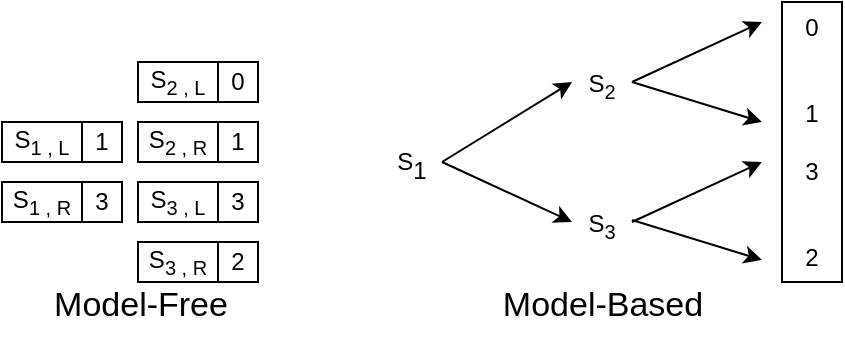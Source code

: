 <mxfile version="20.5.3" type="github">
  <diagram id="vQhc-LN_o8leNg1Mxk0Y" name="Seite-1">
    <mxGraphModel dx="984" dy="483" grid="1" gridSize="10" guides="1" tooltips="1" connect="1" arrows="1" fold="1" page="1" pageScale="1" pageWidth="827" pageHeight="1169" math="0" shadow="0">
      <root>
        <mxCell id="0" />
        <mxCell id="1" parent="0" />
        <mxCell id="opA1cYsUA3QZYckgHqJ2-53" value="S&lt;sub&gt;1 , L&lt;/sub&gt;" style="rounded=0;whiteSpace=wrap;html=1;fontSize=12;" parent="1" vertex="1">
          <mxGeometry x="20" y="87" width="40" height="20" as="geometry" />
        </mxCell>
        <mxCell id="opA1cYsUA3QZYckgHqJ2-54" value="S&lt;sub&gt;1 , R&lt;/sub&gt;" style="rounded=0;whiteSpace=wrap;html=1;fontSize=12;" parent="1" vertex="1">
          <mxGeometry x="20" y="117" width="40" height="20" as="geometry" />
        </mxCell>
        <mxCell id="opA1cYsUA3QZYckgHqJ2-55" value="S&lt;sub&gt;2 , L&lt;/sub&gt;" style="rounded=0;whiteSpace=wrap;html=1;fontSize=12;" parent="1" vertex="1">
          <mxGeometry x="88" y="57" width="40" height="20" as="geometry" />
        </mxCell>
        <mxCell id="opA1cYsUA3QZYckgHqJ2-56" value="S&lt;sub&gt;2&amp;nbsp;, R&lt;/sub&gt;" style="rounded=0;whiteSpace=wrap;html=1;fontSize=12;" parent="1" vertex="1">
          <mxGeometry x="88" y="87" width="40" height="20" as="geometry" />
        </mxCell>
        <mxCell id="opA1cYsUA3QZYckgHqJ2-57" value="S&lt;sub&gt;3&amp;nbsp;, L&lt;/sub&gt;" style="rounded=0;whiteSpace=wrap;html=1;fontSize=12;" parent="1" vertex="1">
          <mxGeometry x="88" y="117" width="40" height="20" as="geometry" />
        </mxCell>
        <mxCell id="opA1cYsUA3QZYckgHqJ2-58" value="S&lt;sub&gt;3&amp;nbsp;, R&lt;/sub&gt;" style="rounded=0;whiteSpace=wrap;html=1;fontSize=12;" parent="1" vertex="1">
          <mxGeometry x="88" y="147" width="40" height="20" as="geometry" />
        </mxCell>
        <mxCell id="opA1cYsUA3QZYckgHqJ2-59" value="1" style="whiteSpace=wrap;html=1;aspect=fixed;fontSize=12;" parent="1" vertex="1">
          <mxGeometry x="60" y="87" width="20" height="20" as="geometry" />
        </mxCell>
        <mxCell id="opA1cYsUA3QZYckgHqJ2-60" value="3" style="whiteSpace=wrap;html=1;aspect=fixed;fontSize=12;" parent="1" vertex="1">
          <mxGeometry x="60" y="117" width="20" height="20" as="geometry" />
        </mxCell>
        <mxCell id="opA1cYsUA3QZYckgHqJ2-61" value="0" style="whiteSpace=wrap;html=1;aspect=fixed;fontSize=12;" parent="1" vertex="1">
          <mxGeometry x="128" y="57" width="20" height="20" as="geometry" />
        </mxCell>
        <mxCell id="opA1cYsUA3QZYckgHqJ2-62" value="1" style="whiteSpace=wrap;html=1;aspect=fixed;fontSize=12;" parent="1" vertex="1">
          <mxGeometry x="128" y="87" width="20" height="20" as="geometry" />
        </mxCell>
        <mxCell id="opA1cYsUA3QZYckgHqJ2-63" value="3" style="whiteSpace=wrap;html=1;aspect=fixed;fontSize=12;" parent="1" vertex="1">
          <mxGeometry x="128" y="117" width="20" height="20" as="geometry" />
        </mxCell>
        <mxCell id="opA1cYsUA3QZYckgHqJ2-64" value="2" style="whiteSpace=wrap;html=1;aspect=fixed;fontSize=12;" parent="1" vertex="1">
          <mxGeometry x="128" y="147" width="20" height="20" as="geometry" />
        </mxCell>
        <mxCell id="opA1cYsUA3QZYckgHqJ2-65" value="&lt;font style=&quot;font-size: 17px; font-weight: normal;&quot;&gt;Model-Free&lt;/font&gt;" style="text;strokeColor=none;fillColor=none;html=1;fontSize=24;fontStyle=1;verticalAlign=middle;align=center;" parent="1" vertex="1">
          <mxGeometry x="39" y="156" width="100" height="40" as="geometry" />
        </mxCell>
        <mxCell id="opA1cYsUA3QZYckgHqJ2-66" value="&lt;font style=&quot;font-size: 17px; font-weight: normal;&quot;&gt;Model-Based&lt;/font&gt;" style="text;strokeColor=none;fillColor=none;html=1;fontSize=24;fontStyle=1;verticalAlign=middle;align=center;" parent="1" vertex="1">
          <mxGeometry x="270" y="156" width="100" height="40" as="geometry" />
        </mxCell>
        <mxCell id="JH3MhuxvR2pmWHtQqcPl-2" value="&lt;font style=&quot;font-size: 12px;&quot;&gt;S&lt;/font&gt;&lt;sub style=&quot;font-size: 12px;&quot;&gt;&lt;font style=&quot;font-size: 12px;&quot;&gt;1&lt;/font&gt;&lt;br&gt;&lt;/sub&gt;" style="text;html=1;strokeColor=none;fillColor=none;align=center;verticalAlign=middle;whiteSpace=wrap;rounded=0;fontSize=17;" vertex="1" parent="1">
          <mxGeometry x="210" y="97" width="30" height="20" as="geometry" />
        </mxCell>
        <mxCell id="JH3MhuxvR2pmWHtQqcPl-3" value="&lt;span style=&quot;font-size: 12px;&quot;&gt;S&lt;sub&gt;2&lt;/sub&gt;&lt;/span&gt;" style="text;html=1;strokeColor=none;fillColor=none;align=center;verticalAlign=middle;whiteSpace=wrap;rounded=0;fontSize=17;" vertex="1" parent="1">
          <mxGeometry x="305" y="57" width="30" height="20" as="geometry" />
        </mxCell>
        <mxCell id="JH3MhuxvR2pmWHtQqcPl-6" value="" style="endArrow=classic;html=1;rounded=0;fontSize=12;exitX=1;exitY=0.5;exitDx=0;exitDy=0;entryX=0;entryY=0.5;entryDx=0;entryDy=0;" edge="1" parent="1" source="JH3MhuxvR2pmWHtQqcPl-2" target="JH3MhuxvR2pmWHtQqcPl-3">
          <mxGeometry width="50" height="50" relative="1" as="geometry">
            <mxPoint x="290" y="267" as="sourcePoint" />
            <mxPoint x="340" y="217" as="targetPoint" />
          </mxGeometry>
        </mxCell>
        <mxCell id="JH3MhuxvR2pmWHtQqcPl-7" value="" style="endArrow=classic;html=1;rounded=0;fontSize=12;exitX=1;exitY=0.5;exitDx=0;exitDy=0;entryX=0;entryY=0.5;entryDx=0;entryDy=0;" edge="1" parent="1" source="JH3MhuxvR2pmWHtQqcPl-2" target="JH3MhuxvR2pmWHtQqcPl-8">
          <mxGeometry width="50" height="50" relative="1" as="geometry">
            <mxPoint x="290" y="267" as="sourcePoint" />
            <mxPoint x="340" y="217" as="targetPoint" />
          </mxGeometry>
        </mxCell>
        <mxCell id="JH3MhuxvR2pmWHtQqcPl-8" value="&lt;span style=&quot;font-size: 12px;&quot;&gt;S&lt;sub&gt;3&lt;/sub&gt;&lt;/span&gt;" style="text;html=1;strokeColor=none;fillColor=none;align=center;verticalAlign=middle;whiteSpace=wrap;rounded=0;fontSize=17;" vertex="1" parent="1">
          <mxGeometry x="305" y="127" width="30" height="20" as="geometry" />
        </mxCell>
        <mxCell id="JH3MhuxvR2pmWHtQqcPl-9" value="" style="endArrow=classic;html=1;rounded=0;fontSize=12;exitX=1;exitY=0.5;exitDx=0;exitDy=0;entryX=0;entryY=0.5;entryDx=0;entryDy=0;" edge="1" parent="1">
          <mxGeometry width="50" height="50" relative="1" as="geometry">
            <mxPoint x="335" y="67" as="sourcePoint" />
            <mxPoint x="400" y="37" as="targetPoint" />
          </mxGeometry>
        </mxCell>
        <mxCell id="JH3MhuxvR2pmWHtQqcPl-10" value="" style="endArrow=classic;html=1;rounded=0;fontSize=12;exitX=1;exitY=0.5;exitDx=0;exitDy=0;entryX=0;entryY=0.5;entryDx=0;entryDy=0;" edge="1" parent="1">
          <mxGeometry width="50" height="50" relative="1" as="geometry">
            <mxPoint x="335" y="67" as="sourcePoint" />
            <mxPoint x="400" y="87" as="targetPoint" />
          </mxGeometry>
        </mxCell>
        <mxCell id="JH3MhuxvR2pmWHtQqcPl-11" value="" style="endArrow=classic;html=1;rounded=0;fontSize=12;exitX=1;exitY=0.5;exitDx=0;exitDy=0;entryX=0;entryY=0.5;entryDx=0;entryDy=0;" edge="1" parent="1">
          <mxGeometry width="50" height="50" relative="1" as="geometry">
            <mxPoint x="335" y="137" as="sourcePoint" />
            <mxPoint x="400" y="107" as="targetPoint" />
          </mxGeometry>
        </mxCell>
        <mxCell id="JH3MhuxvR2pmWHtQqcPl-12" value="" style="endArrow=classic;html=1;rounded=0;fontSize=12;exitX=1;exitY=0.5;exitDx=0;exitDy=0;entryX=0;entryY=0.5;entryDx=0;entryDy=0;" edge="1" parent="1">
          <mxGeometry width="50" height="50" relative="1" as="geometry">
            <mxPoint x="335" y="136" as="sourcePoint" />
            <mxPoint x="400" y="156" as="targetPoint" />
          </mxGeometry>
        </mxCell>
        <mxCell id="JH3MhuxvR2pmWHtQqcPl-13" value="0&lt;br&gt;&lt;br&gt;&lt;br&gt;1&lt;br&gt;&lt;br&gt;3&lt;br&gt;&lt;br&gt;&lt;br&gt;2&lt;br&gt;" style="rounded=0;whiteSpace=wrap;html=1;fontSize=12;" vertex="1" parent="1">
          <mxGeometry x="410" y="27" width="30" height="140" as="geometry" />
        </mxCell>
      </root>
    </mxGraphModel>
  </diagram>
</mxfile>
